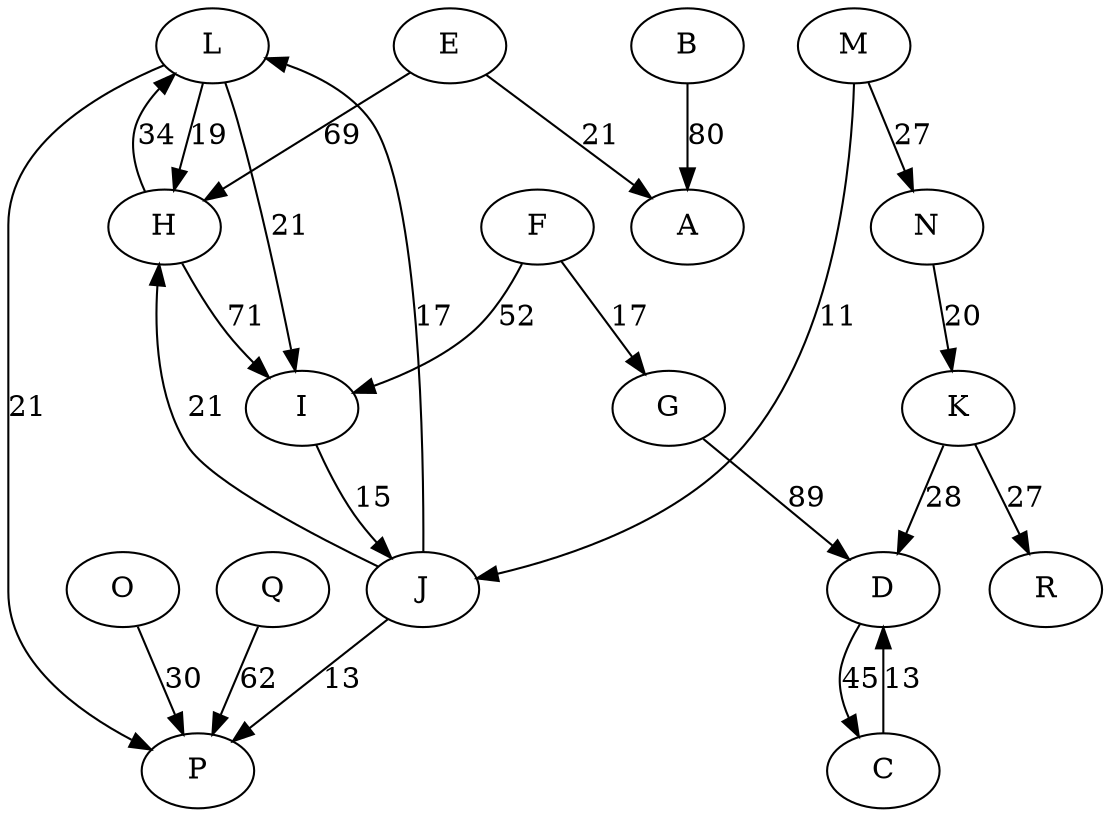 digraph graph1{ 
Q -> P [label = "62"];
E -> A [label = "21"];
E -> H [label = "69"];
F -> G [label = "17"];
F -> I [label = "52"];
L -> H [label = "19"];
L -> I [label = "21"];
L -> P [label = "21"];
G -> D [label = "89"];
J -> H [label = "21"];
J -> L [label = "17"];
J -> P [label = "13"];
H -> I [label = "71"];
H -> L [label = "34"];
B -> A [label = "80"];
I -> J [label = "15"];
O -> P [label = "30"];
D -> C [label = "45"];
C -> D [label = "13"];
K -> D [label = "28"];
K -> R [label = "27"];
M -> J [label = "11"];
M -> N [label = "27"];
N -> K [label = "20"];
 } 